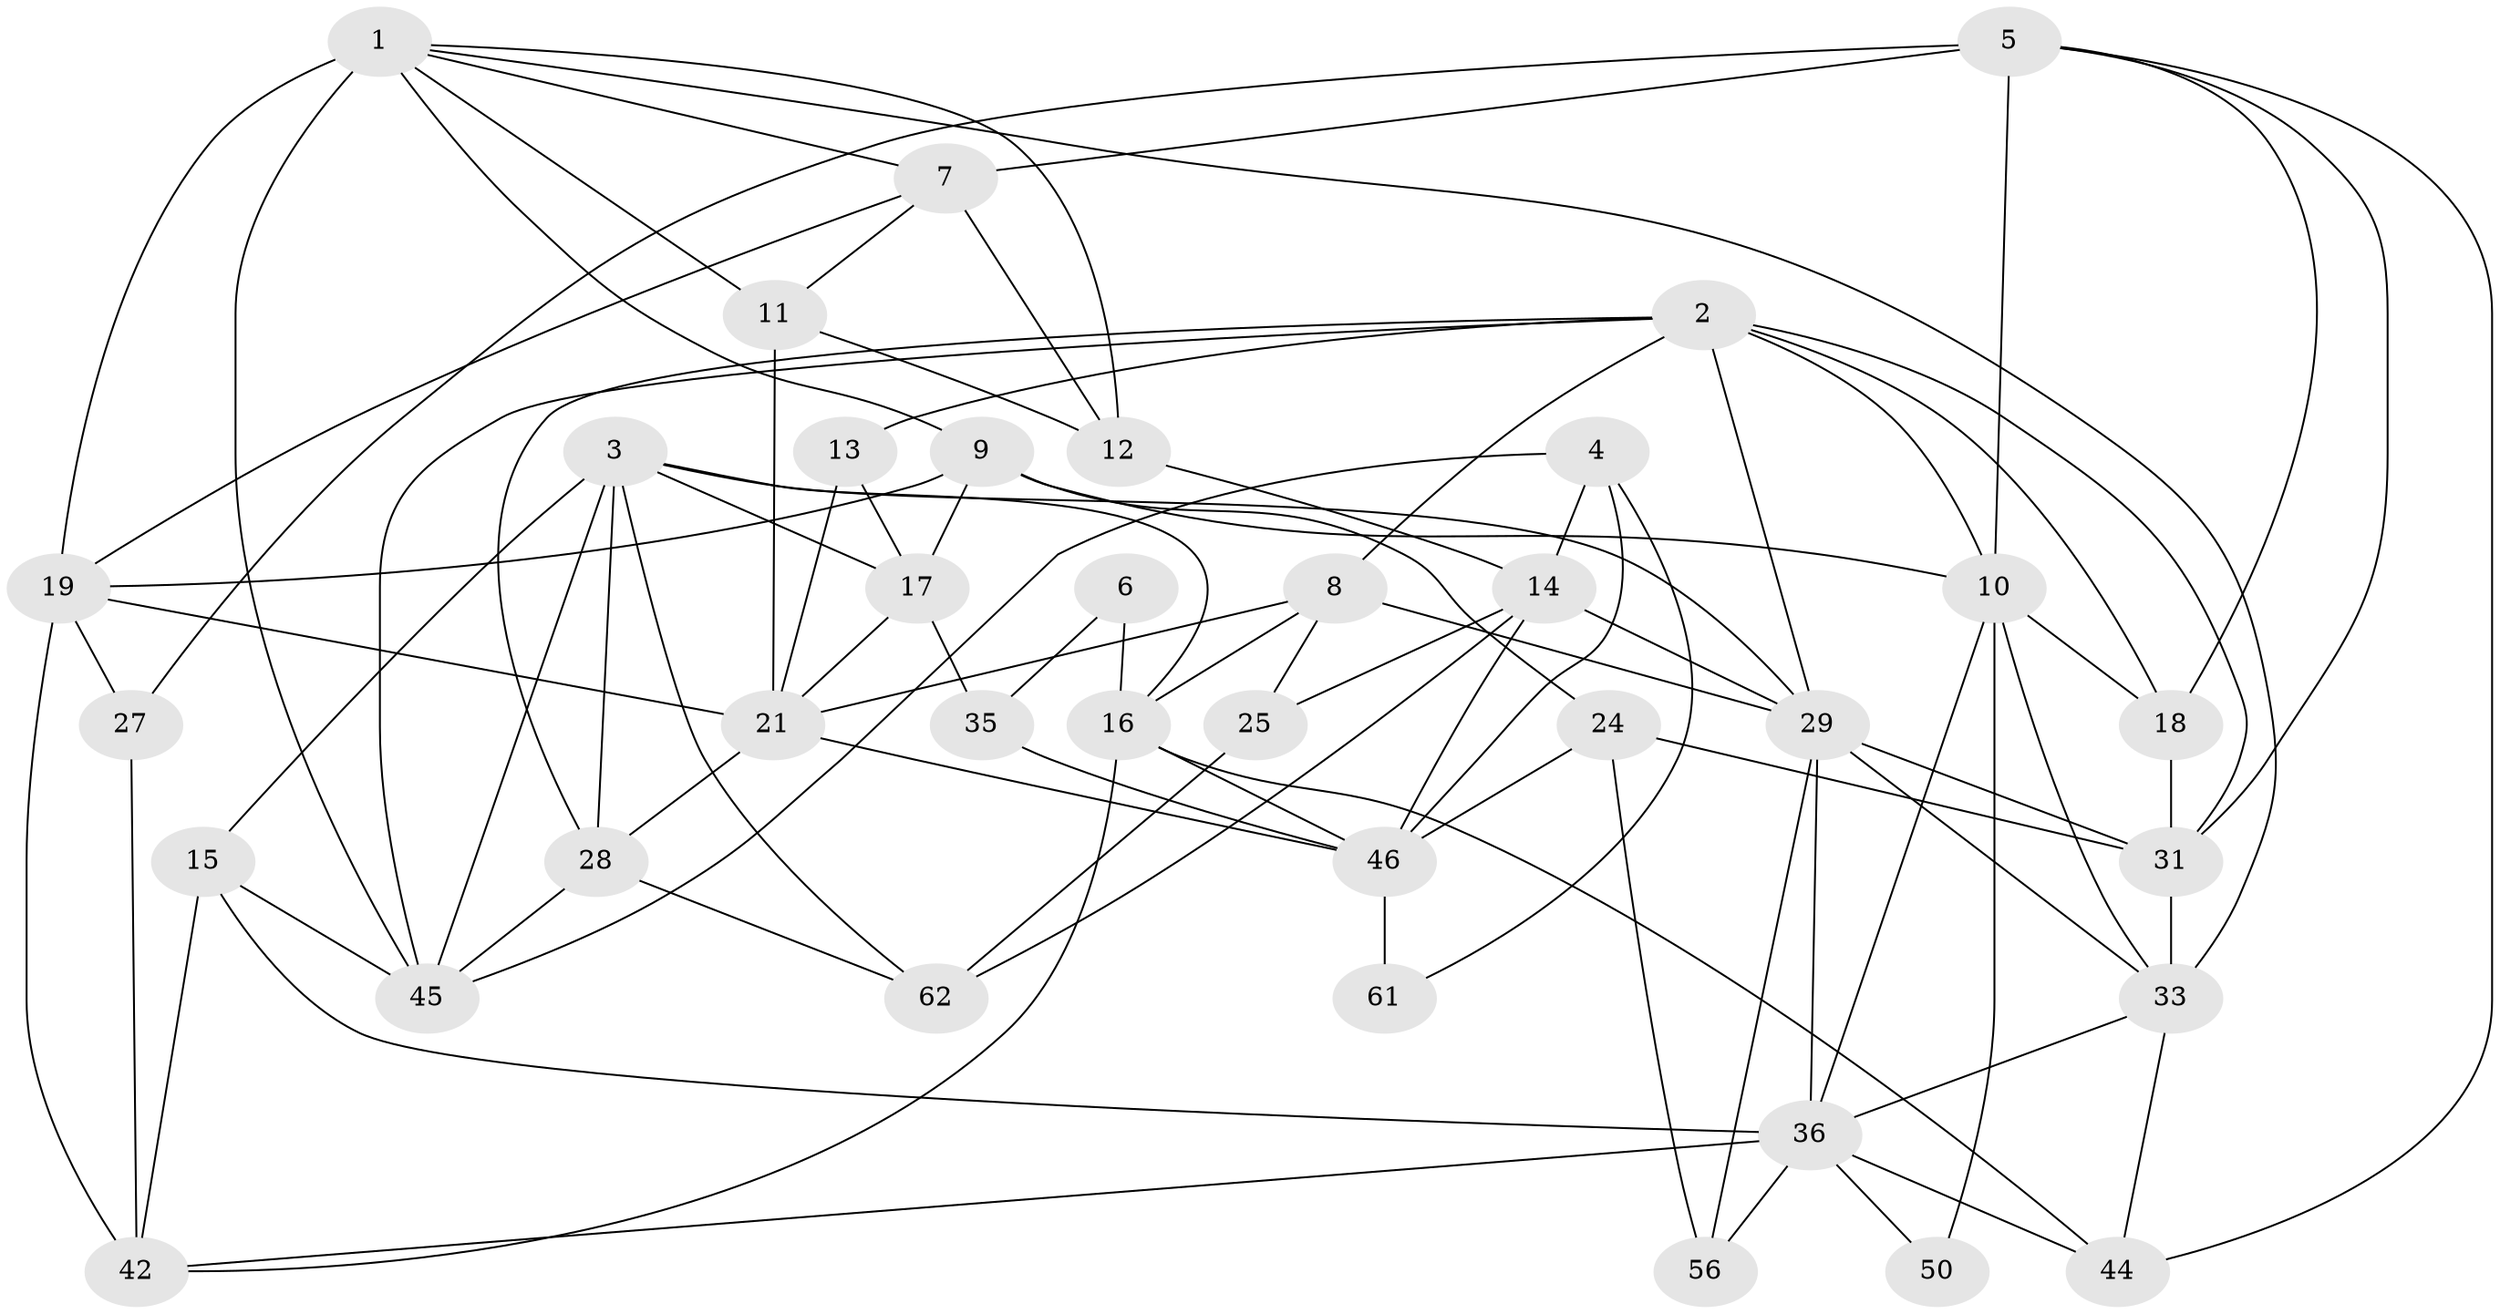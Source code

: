 // Generated by graph-tools (version 1.1) at 2025/52/02/27/25 19:52:05]
// undirected, 37 vertices, 92 edges
graph export_dot {
graph [start="1"]
  node [color=gray90,style=filled];
  1 [super="+20"];
  2 [super="+38"];
  3 [super="+57"];
  4 [super="+40"];
  5 [super="+60"];
  6;
  7 [super="+58"];
  8;
  9 [super="+51"];
  10 [super="+37"];
  11;
  12 [super="+41"];
  13 [super="+43"];
  14 [super="+22"];
  15 [super="+34"];
  16 [super="+26"];
  17 [super="+32"];
  18 [super="+23"];
  19 [super="+55"];
  21 [super="+49"];
  24 [super="+30"];
  25;
  27;
  28 [super="+52"];
  29 [super="+54"];
  31 [super="+47"];
  33 [super="+39"];
  35;
  36 [super="+59"];
  42 [super="+63"];
  44 [super="+53"];
  45 [super="+48"];
  46;
  50;
  56;
  61;
  62;
  1 -- 11;
  1 -- 12;
  1 -- 9;
  1 -- 45;
  1 -- 19;
  1 -- 33;
  1 -- 7;
  2 -- 31;
  2 -- 18;
  2 -- 8;
  2 -- 10;
  2 -- 29;
  2 -- 45;
  2 -- 13;
  2 -- 28;
  3 -- 28 [weight=2];
  3 -- 62;
  3 -- 15;
  3 -- 45;
  3 -- 29;
  3 -- 16;
  3 -- 17;
  4 -- 14;
  4 -- 61;
  4 -- 45;
  4 -- 46;
  5 -- 44;
  5 -- 27;
  5 -- 18;
  5 -- 10;
  5 -- 31;
  5 -- 7 [weight=2];
  6 -- 16;
  6 -- 35;
  7 -- 11;
  7 -- 12;
  7 -- 19;
  8 -- 16;
  8 -- 25;
  8 -- 29;
  8 -- 21;
  9 -- 24;
  9 -- 10;
  9 -- 19;
  9 -- 17;
  10 -- 18;
  10 -- 50;
  10 -- 33;
  10 -- 36;
  11 -- 12;
  11 -- 21;
  12 -- 14;
  13 -- 21;
  13 -- 17;
  14 -- 62;
  14 -- 46;
  14 -- 25;
  14 -- 29;
  15 -- 42;
  15 -- 45;
  15 -- 36 [weight=2];
  16 -- 46 [weight=2];
  16 -- 44;
  16 -- 42;
  17 -- 21;
  17 -- 35 [weight=2];
  18 -- 31;
  19 -- 21;
  19 -- 27;
  19 -- 42 [weight=2];
  21 -- 28;
  21 -- 46;
  24 -- 31 [weight=2];
  24 -- 56;
  24 -- 46;
  25 -- 62;
  27 -- 42;
  28 -- 45;
  28 -- 62;
  29 -- 33;
  29 -- 36;
  29 -- 56;
  29 -- 31;
  31 -- 33;
  33 -- 44;
  33 -- 36;
  35 -- 46;
  36 -- 56;
  36 -- 50;
  36 -- 44;
  36 -- 42;
  46 -- 61;
}
